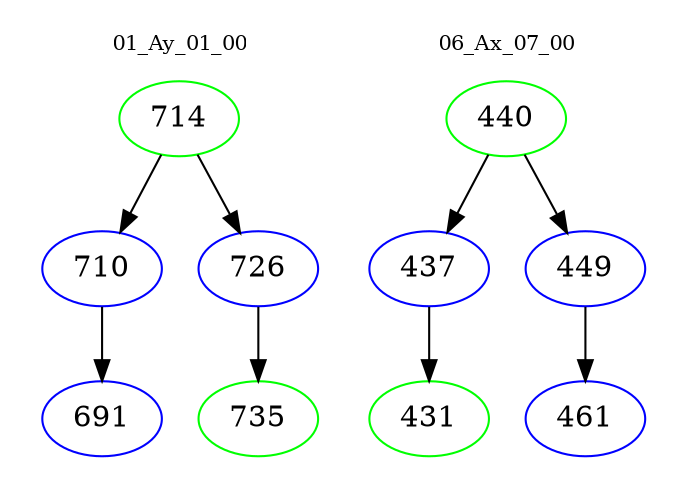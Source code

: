 digraph{
subgraph cluster_0 {
color = white
label = "01_Ay_01_00";
fontsize=10;
T0_714 [label="714", color="green"]
T0_714 -> T0_710 [color="black"]
T0_710 [label="710", color="blue"]
T0_710 -> T0_691 [color="black"]
T0_691 [label="691", color="blue"]
T0_714 -> T0_726 [color="black"]
T0_726 [label="726", color="blue"]
T0_726 -> T0_735 [color="black"]
T0_735 [label="735", color="green"]
}
subgraph cluster_1 {
color = white
label = "06_Ax_07_00";
fontsize=10;
T1_440 [label="440", color="green"]
T1_440 -> T1_437 [color="black"]
T1_437 [label="437", color="blue"]
T1_437 -> T1_431 [color="black"]
T1_431 [label="431", color="green"]
T1_440 -> T1_449 [color="black"]
T1_449 [label="449", color="blue"]
T1_449 -> T1_461 [color="black"]
T1_461 [label="461", color="blue"]
}
}
